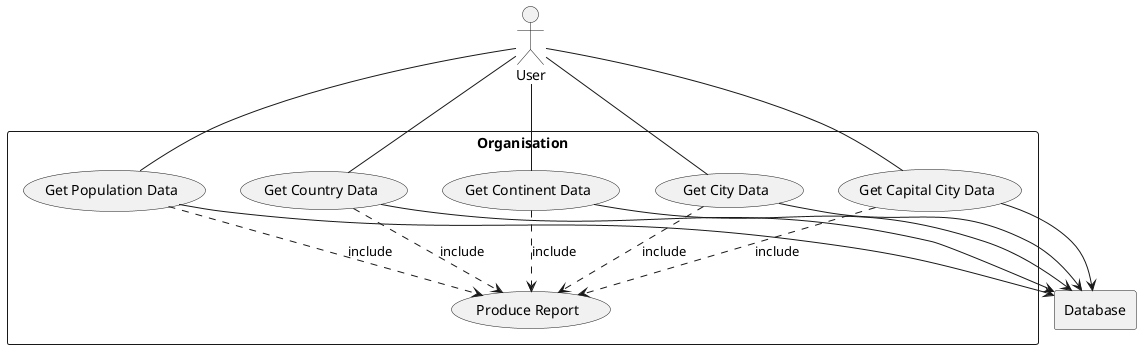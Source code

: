 @startuml

actor User as "User"
rectangle Database
rectangle Organisation {

    usecase "Get Population Data" as UC1
    usecase "Get Country Data" as UC2
    usecase "Get Continent Data" as UC3
    usecase "Get City Data" as UC4
    usecase "Get Capital City Data" as UC5
    usecase "Produce Report" as UCa
    User -- UC1
    User -- UC2
    User -- UC3
    User -- UC4
    User -- UC5
    UC1 ..> UCa : include
    UC2 ..> UCa : include
    UC3 ..> UCa : include
    UC4 ..> UCa : include
    UC5 ..> UCa : include
    UC1 --> Database
    UC2 --> Database
    UC3 --> Database
    UC4 --> Database
    UC5 --> Database

}
@enduml
